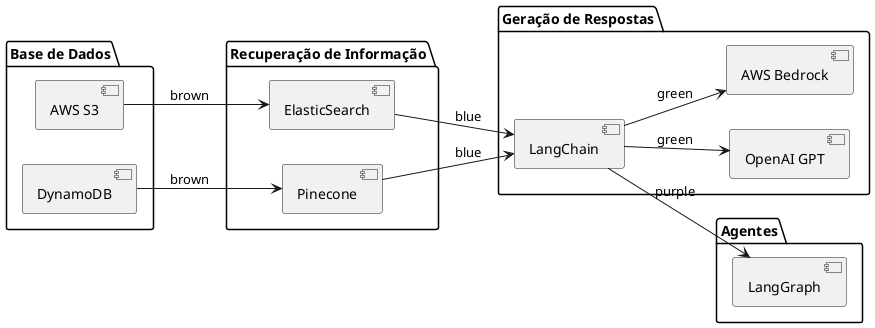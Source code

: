 @startuml
left to right direction

package "Base de Dados" {
    component "AWS S3" as S3
    component "DynamoDB" as DynamoDB
}

package "Recuperação de Informação" {
    component "ElasticSearch" as ElasticSearch
    component "Pinecone" as Pinecone
}

package "Geração de Respostas" {
    component "OpenAI GPT" as OpenAI
    component "AWS Bedrock" as Bedrock
    component "LangChain" as LangChain
}

package "Agentes" {
    component "LangGraph" as LangGraph
}

S3 --> ElasticSearch : brown
DynamoDB --> Pinecone : brown
ElasticSearch --> LangChain : blue
Pinecone --> LangChain : blue
LangChain --> OpenAI : green
LangChain --> Bedrock : green
LangChain --> LangGraph : purple
@enduml